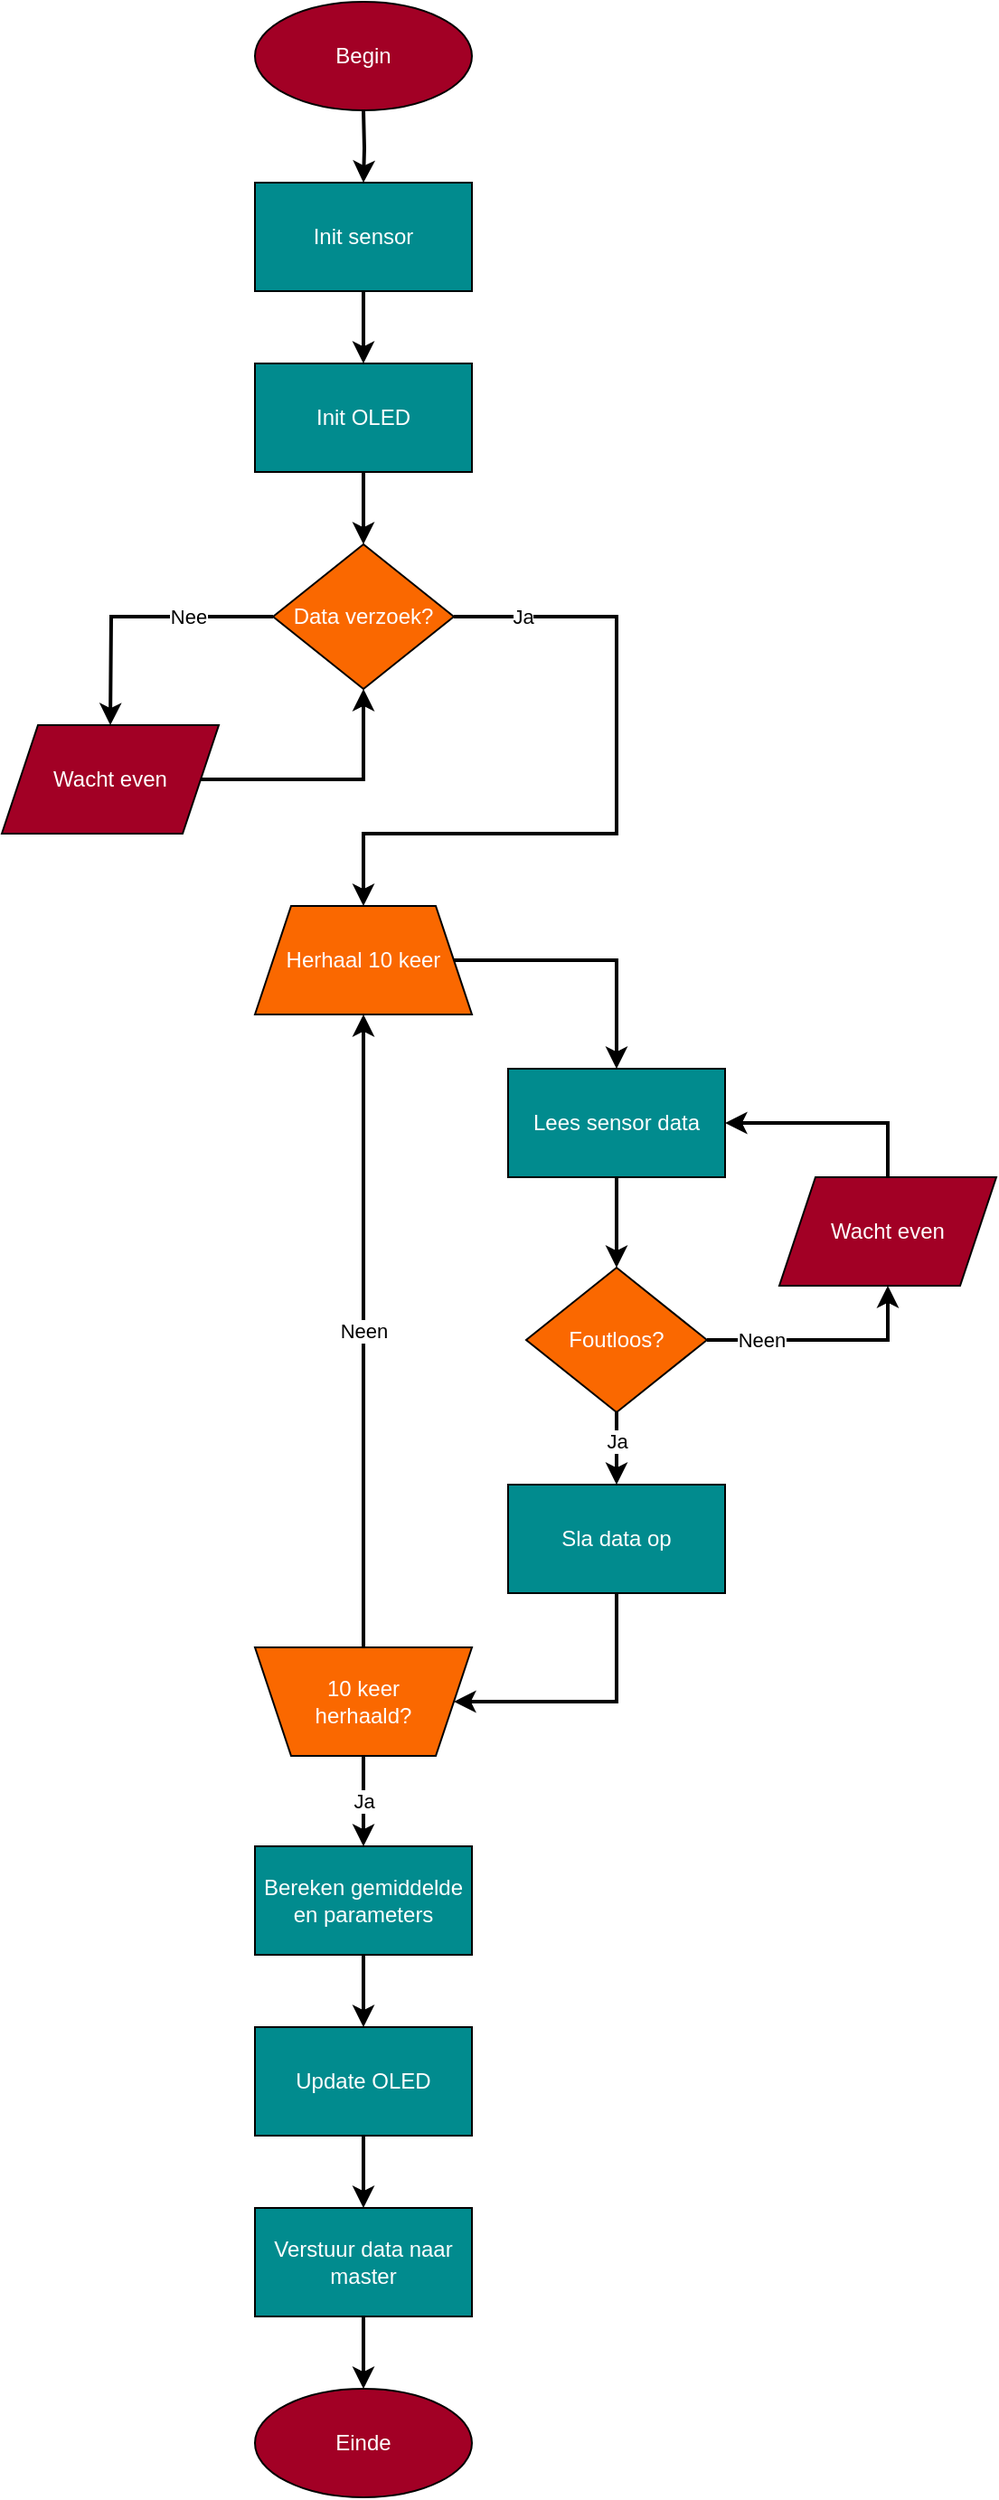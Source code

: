 <mxfile version="20.8.23" type="device"><diagram name="Page-1" id="SFaa76nzbuRQjHzjm0mf"><mxGraphModel dx="3000" dy="1546" grid="1" gridSize="10" guides="1" tooltips="1" connect="1" arrows="1" fold="1" page="1" pageScale="1" pageWidth="850" pageHeight="1100" math="0" shadow="0"><root><mxCell id="0"/><mxCell id="1" parent="0"/><mxCell id="lo88TfjrB-7DeSYNPNe--3" value="" style="edgeStyle=orthogonalEdgeStyle;rounded=0;orthogonalLoop=1;jettySize=auto;html=1;strokeWidth=2;fontColor=#000000;" parent="1" source="KFWzpLGOeIqCFt7dOpgA-2" target="lo88TfjrB-7DeSYNPNe--2" edge="1"><mxGeometry relative="1" as="geometry"/></mxCell><mxCell id="KFWzpLGOeIqCFt7dOpgA-2" value="Init sensor" style="rounded=0;whiteSpace=wrap;html=1;fontColor=#ffffff;fillColor=#018B8E;strokeColor=#000000;" parent="1" vertex="1"><mxGeometry x="340" y="160" width="120" height="60" as="geometry"/></mxCell><mxCell id="0MuI0LjOsrK31GwKOusI-2" value="" style="edgeStyle=orthogonalEdgeStyle;rounded=0;orthogonalLoop=1;jettySize=auto;html=1;strokeWidth=2;fontColor=#000000;" parent="1" source="KFWzpLGOeIqCFt7dOpgA-4" target="0MuI0LjOsrK31GwKOusI-1" edge="1"><mxGeometry relative="1" as="geometry"/></mxCell><mxCell id="0MuI0LjOsrK31GwKOusI-11" style="edgeStyle=orthogonalEdgeStyle;rounded=0;orthogonalLoop=1;jettySize=auto;html=1;strokeWidth=2;fontColor=#000000;exitX=0.5;exitY=0;exitDx=0;exitDy=0;" parent="1" source="0MuI0LjOsrK31GwKOusI-10" target="KFWzpLGOeIqCFt7dOpgA-4" edge="1"><mxGeometry relative="1" as="geometry"/></mxCell><mxCell id="KFWzpLGOeIqCFt7dOpgA-4" value="Lees sensor data" style="rounded=0;whiteSpace=wrap;html=1;fontColor=#ffffff;fillColor=#018B8E;strokeColor=#000000;" parent="1" vertex="1"><mxGeometry x="480" y="650" width="120" height="60" as="geometry"/></mxCell><mxCell id="KFWzpLGOeIqCFt7dOpgA-26" value="Nee" style="edgeStyle=orthogonalEdgeStyle;rounded=0;orthogonalLoop=1;jettySize=auto;html=1;exitX=0;exitY=0.5;exitDx=0;exitDy=0;entryX=0.5;entryY=0;entryDx=0;entryDy=0;strokeWidth=2;fontColor=#000000;" parent="1" source="KFWzpLGOeIqCFt7dOpgA-22" edge="1"><mxGeometry x="-0.375" relative="1" as="geometry"><mxPoint x="-1" as="offset"/><mxPoint x="260.01" y="460.0" as="targetPoint"/></mxGeometry></mxCell><mxCell id="KFWzpLGOeIqCFt7dOpgA-22" value="Data verzoek?" style="rhombus;whiteSpace=wrap;html=1;strokeColor=#000000;fontColor=#ffffff;fillColor=#fa6800;" parent="1" vertex="1"><mxGeometry x="350.01" y="360" width="100" height="80" as="geometry"/></mxCell><mxCell id="KFWzpLGOeIqCFt7dOpgA-27" style="edgeStyle=orthogonalEdgeStyle;rounded=0;orthogonalLoop=1;jettySize=auto;html=1;entryX=0.5;entryY=1;entryDx=0;entryDy=0;strokeWidth=2;fontColor=#000000;exitX=1;exitY=0.5;exitDx=0;exitDy=0;" parent="1" source="0MuI0LjOsrK31GwKOusI-13" target="KFWzpLGOeIqCFt7dOpgA-22" edge="1"><mxGeometry relative="1" as="geometry"><mxPoint x="320.01" y="490.0" as="sourcePoint"/></mxGeometry></mxCell><mxCell id="lo88TfjrB-7DeSYNPNe--4" value="" style="edgeStyle=orthogonalEdgeStyle;rounded=0;orthogonalLoop=1;jettySize=auto;html=1;strokeWidth=2;fontColor=#000000;" parent="1" target="KFWzpLGOeIqCFt7dOpgA-2" edge="1"><mxGeometry relative="1" as="geometry"><mxPoint x="400" y="120" as="sourcePoint"/></mxGeometry></mxCell><mxCell id="lo88TfjrB-7DeSYNPNe--5" value="" style="edgeStyle=orthogonalEdgeStyle;rounded=0;orthogonalLoop=1;jettySize=auto;html=1;strokeWidth=2;fontColor=#000000;" parent="1" source="lo88TfjrB-7DeSYNPNe--2" target="KFWzpLGOeIqCFt7dOpgA-22" edge="1"><mxGeometry relative="1" as="geometry"/></mxCell><mxCell id="lo88TfjrB-7DeSYNPNe--2" value="Init OLED" style="rounded=0;whiteSpace=wrap;html=1;fontColor=#ffffff;fillColor=#018B8E;strokeColor=#000000;" parent="1" vertex="1"><mxGeometry x="340" y="260" width="120" height="60" as="geometry"/></mxCell><mxCell id="lo88TfjrB-7DeSYNPNe--6" value="Ja" style="endArrow=classic;html=1;rounded=0;strokeWidth=2;fontColor=#000000;exitX=1;exitY=0.5;exitDx=0;exitDy=0;" parent="1" source="KFWzpLGOeIqCFt7dOpgA-22" edge="1"><mxGeometry x="-0.806" width="50" height="50" relative="1" as="geometry"><mxPoint x="420" y="610" as="sourcePoint"/><mxPoint x="400" y="560" as="targetPoint"/><Array as="points"><mxPoint x="540" y="400"/><mxPoint x="540" y="460"/><mxPoint x="540" y="520"/><mxPoint x="400" y="520"/></Array><mxPoint as="offset"/></mxGeometry></mxCell><mxCell id="lo88TfjrB-7DeSYNPNe--9" style="edgeStyle=orthogonalEdgeStyle;rounded=0;orthogonalLoop=1;jettySize=auto;html=1;entryX=0.5;entryY=0;entryDx=0;entryDy=0;strokeWidth=2;fontColor=#000000;" parent="1" source="lo88TfjrB-7DeSYNPNe--7" target="KFWzpLGOeIqCFt7dOpgA-4" edge="1"><mxGeometry relative="1" as="geometry"/></mxCell><mxCell id="lo88TfjrB-7DeSYNPNe--7" value="Herhaal 10 keer" style="shape=trapezoid;perimeter=trapezoidPerimeter;whiteSpace=wrap;html=1;fixedSize=1;fontColor=#ffffff;fillColor=#fa6800;strokeColor=#000000;" parent="1" vertex="1"><mxGeometry x="340" y="560" width="120" height="60" as="geometry"/></mxCell><mxCell id="0MuI0LjOsrK31GwKOusI-8" value="Ja" style="edgeStyle=orthogonalEdgeStyle;rounded=0;orthogonalLoop=1;jettySize=auto;html=1;strokeWidth=2;fontColor=#000000;" parent="1" source="lo88TfjrB-7DeSYNPNe--8" target="lo88TfjrB-7DeSYNPNe--11" edge="1"><mxGeometry relative="1" as="geometry"/></mxCell><mxCell id="xUWHQeRs5GWjlbKhzqCO-2" value="Neen" style="edgeStyle=orthogonalEdgeStyle;rounded=0;orthogonalLoop=1;jettySize=auto;html=1;entryX=0.5;entryY=1;entryDx=0;entryDy=0;fontColor=#000000;strokeWidth=2;" edge="1" parent="1" source="lo88TfjrB-7DeSYNPNe--8" target="lo88TfjrB-7DeSYNPNe--7"><mxGeometry relative="1" as="geometry"/></mxCell><mxCell id="lo88TfjrB-7DeSYNPNe--8" value="" style="shape=trapezoid;perimeter=trapezoidPerimeter;whiteSpace=wrap;fixedSize=1;fontColor=#ffffff;rotation=-180;fillColor=#fa6800;strokeColor=#000000;html=1;" parent="1" vertex="1"><mxGeometry x="340.01" y="970" width="120" height="60" as="geometry"/></mxCell><mxCell id="0MuI0LjOsrK31GwKOusI-24" value="" style="edgeStyle=orthogonalEdgeStyle;rounded=0;orthogonalLoop=1;jettySize=auto;html=1;strokeWidth=2;fontColor=#000000;" parent="1" source="lo88TfjrB-7DeSYNPNe--11" edge="1"><mxGeometry relative="1" as="geometry"><mxPoint x="400.01" y="1180" as="targetPoint"/></mxGeometry></mxCell><mxCell id="lo88TfjrB-7DeSYNPNe--11" value="Bereken gemiddelde en parameters" style="rounded=0;whiteSpace=wrap;html=1;fontColor=#ffffff;fillColor=#018B8E;strokeColor=#000000;" parent="1" vertex="1"><mxGeometry x="340.01" y="1080" width="120" height="60" as="geometry"/></mxCell><mxCell id="0MuI0LjOsrK31GwKOusI-6" value="Ja" style="edgeStyle=orthogonalEdgeStyle;rounded=0;orthogonalLoop=1;jettySize=auto;html=1;strokeWidth=2;fontColor=#000000;" parent="1" source="0MuI0LjOsrK31GwKOusI-1" target="0MuI0LjOsrK31GwKOusI-5" edge="1"><mxGeometry x="-0.2" relative="1" as="geometry"><Array as="points"><mxPoint x="540" y="840"/><mxPoint x="540" y="840"/></Array><mxPoint as="offset"/></mxGeometry></mxCell><mxCell id="0MuI0LjOsrK31GwKOusI-12" value="Neen" style="edgeStyle=orthogonalEdgeStyle;rounded=0;orthogonalLoop=1;jettySize=auto;html=1;entryX=0.5;entryY=1;entryDx=0;entryDy=0;strokeWidth=2;fontColor=#000000;" parent="1" source="0MuI0LjOsrK31GwKOusI-1" target="0MuI0LjOsrK31GwKOusI-10" edge="1"><mxGeometry x="-0.538" relative="1" as="geometry"><mxPoint as="offset"/></mxGeometry></mxCell><mxCell id="0MuI0LjOsrK31GwKOusI-1" value="Foutloos?" style="rhombus;whiteSpace=wrap;html=1;strokeColor=#000000;fontColor=#ffffff;fillColor=#fa6800;" parent="1" vertex="1"><mxGeometry x="490" y="760" width="100" height="80" as="geometry"/></mxCell><mxCell id="0MuI0LjOsrK31GwKOusI-7" style="edgeStyle=orthogonalEdgeStyle;rounded=0;orthogonalLoop=1;jettySize=auto;html=1;entryX=0;entryY=0.5;entryDx=0;entryDy=0;strokeWidth=2;fontColor=#000000;" parent="1" source="0MuI0LjOsrK31GwKOusI-5" target="lo88TfjrB-7DeSYNPNe--8" edge="1"><mxGeometry relative="1" as="geometry"><Array as="points"><mxPoint x="540" y="1000"/></Array></mxGeometry></mxCell><mxCell id="0MuI0LjOsrK31GwKOusI-5" value="Sla data op" style="rounded=0;whiteSpace=wrap;html=1;fontColor=#ffffff;fillColor=#018B8E;strokeColor=#000000;" parent="1" vertex="1"><mxGeometry x="480" y="880" width="120" height="60" as="geometry"/></mxCell><mxCell id="0MuI0LjOsrK31GwKOusI-10" value="Wacht even" style="shape=parallelogram;perimeter=parallelogramPerimeter;whiteSpace=wrap;html=1;fixedSize=1;fontColor=#ffffff;fillColor=#a20025;strokeColor=#000000;" parent="1" vertex="1"><mxGeometry x="630" y="710" width="120" height="60" as="geometry"/></mxCell><mxCell id="0MuI0LjOsrK31GwKOusI-13" value="Wacht even" style="shape=parallelogram;perimeter=parallelogramPerimeter;whiteSpace=wrap;html=1;fixedSize=1;fontColor=#ffffff;fillColor=#a20025;strokeColor=#000000;" parent="1" vertex="1"><mxGeometry x="200" y="460" width="120" height="60" as="geometry"/></mxCell><mxCell id="0MuI0LjOsrK31GwKOusI-22" value="" style="edgeStyle=orthogonalEdgeStyle;rounded=0;orthogonalLoop=1;jettySize=auto;html=1;strokeWidth=2;fontColor=#000000;" parent="1" source="0MuI0LjOsrK31GwKOusI-18" target="0MuI0LjOsrK31GwKOusI-19" edge="1"><mxGeometry relative="1" as="geometry"/></mxCell><mxCell id="0MuI0LjOsrK31GwKOusI-18" value="Update OLED" style="rounded=0;whiteSpace=wrap;html=1;fontColor=#ffffff;fillColor=#018B8E;strokeColor=#000000;" parent="1" vertex="1"><mxGeometry x="340" y="1180" width="120" height="60" as="geometry"/></mxCell><mxCell id="0MuI0LjOsrK31GwKOusI-21" value="" style="edgeStyle=orthogonalEdgeStyle;rounded=0;orthogonalLoop=1;jettySize=auto;html=1;strokeWidth=2;fontColor=#000000;" parent="1" source="0MuI0LjOsrK31GwKOusI-19" edge="1"><mxGeometry relative="1" as="geometry"><mxPoint x="400.01" y="1380" as="targetPoint"/></mxGeometry></mxCell><mxCell id="0MuI0LjOsrK31GwKOusI-19" value="Verstuur data naar master" style="rounded=0;whiteSpace=wrap;html=1;fontColor=#ffffff;fillColor=#018B8E;strokeColor=#000000;" parent="1" vertex="1"><mxGeometry x="340.01" y="1280" width="120" height="60" as="geometry"/></mxCell><mxCell id="0MuI0LjOsrK31GwKOusI-26" value="Begin" style="ellipse;whiteSpace=wrap;html=1;fontColor=#ffffff;fillColor=#a20025;strokeColor=#000000;" parent="1" vertex="1"><mxGeometry x="340" y="60" width="120" height="60" as="geometry"/></mxCell><mxCell id="0MuI0LjOsrK31GwKOusI-28" value="Einde" style="ellipse;whiteSpace=wrap;html=1;fontColor=#ffffff;fillColor=#a20025;strokeColor=#000000;" parent="1" vertex="1"><mxGeometry x="340" y="1380" width="120" height="60" as="geometry"/></mxCell><mxCell id="xUWHQeRs5GWjlbKhzqCO-1" value="10 keer herhaald?" style="text;html=1;strokeColor=none;fillColor=none;align=center;verticalAlign=middle;whiteSpace=wrap;rounded=0;fontColor=#ffffff;" vertex="1" parent="1"><mxGeometry x="370.01" y="985" width="60" height="30" as="geometry"/></mxCell></root></mxGraphModel></diagram></mxfile>